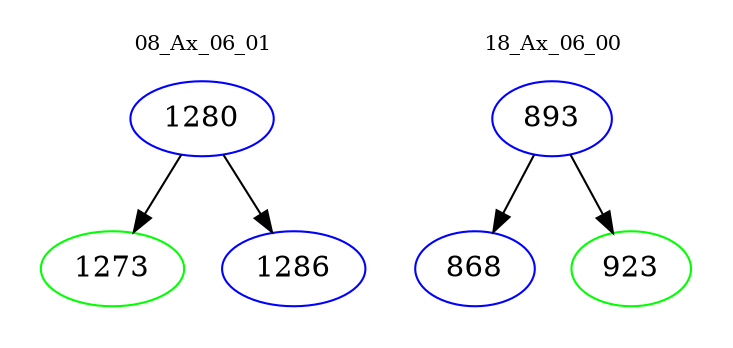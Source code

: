 digraph{
subgraph cluster_0 {
color = white
label = "08_Ax_06_01";
fontsize=10;
T0_1280 [label="1280", color="blue"]
T0_1280 -> T0_1273 [color="black"]
T0_1273 [label="1273", color="green"]
T0_1280 -> T0_1286 [color="black"]
T0_1286 [label="1286", color="blue"]
}
subgraph cluster_1 {
color = white
label = "18_Ax_06_00";
fontsize=10;
T1_893 [label="893", color="blue"]
T1_893 -> T1_868 [color="black"]
T1_868 [label="868", color="blue"]
T1_893 -> T1_923 [color="black"]
T1_923 [label="923", color="green"]
}
}
